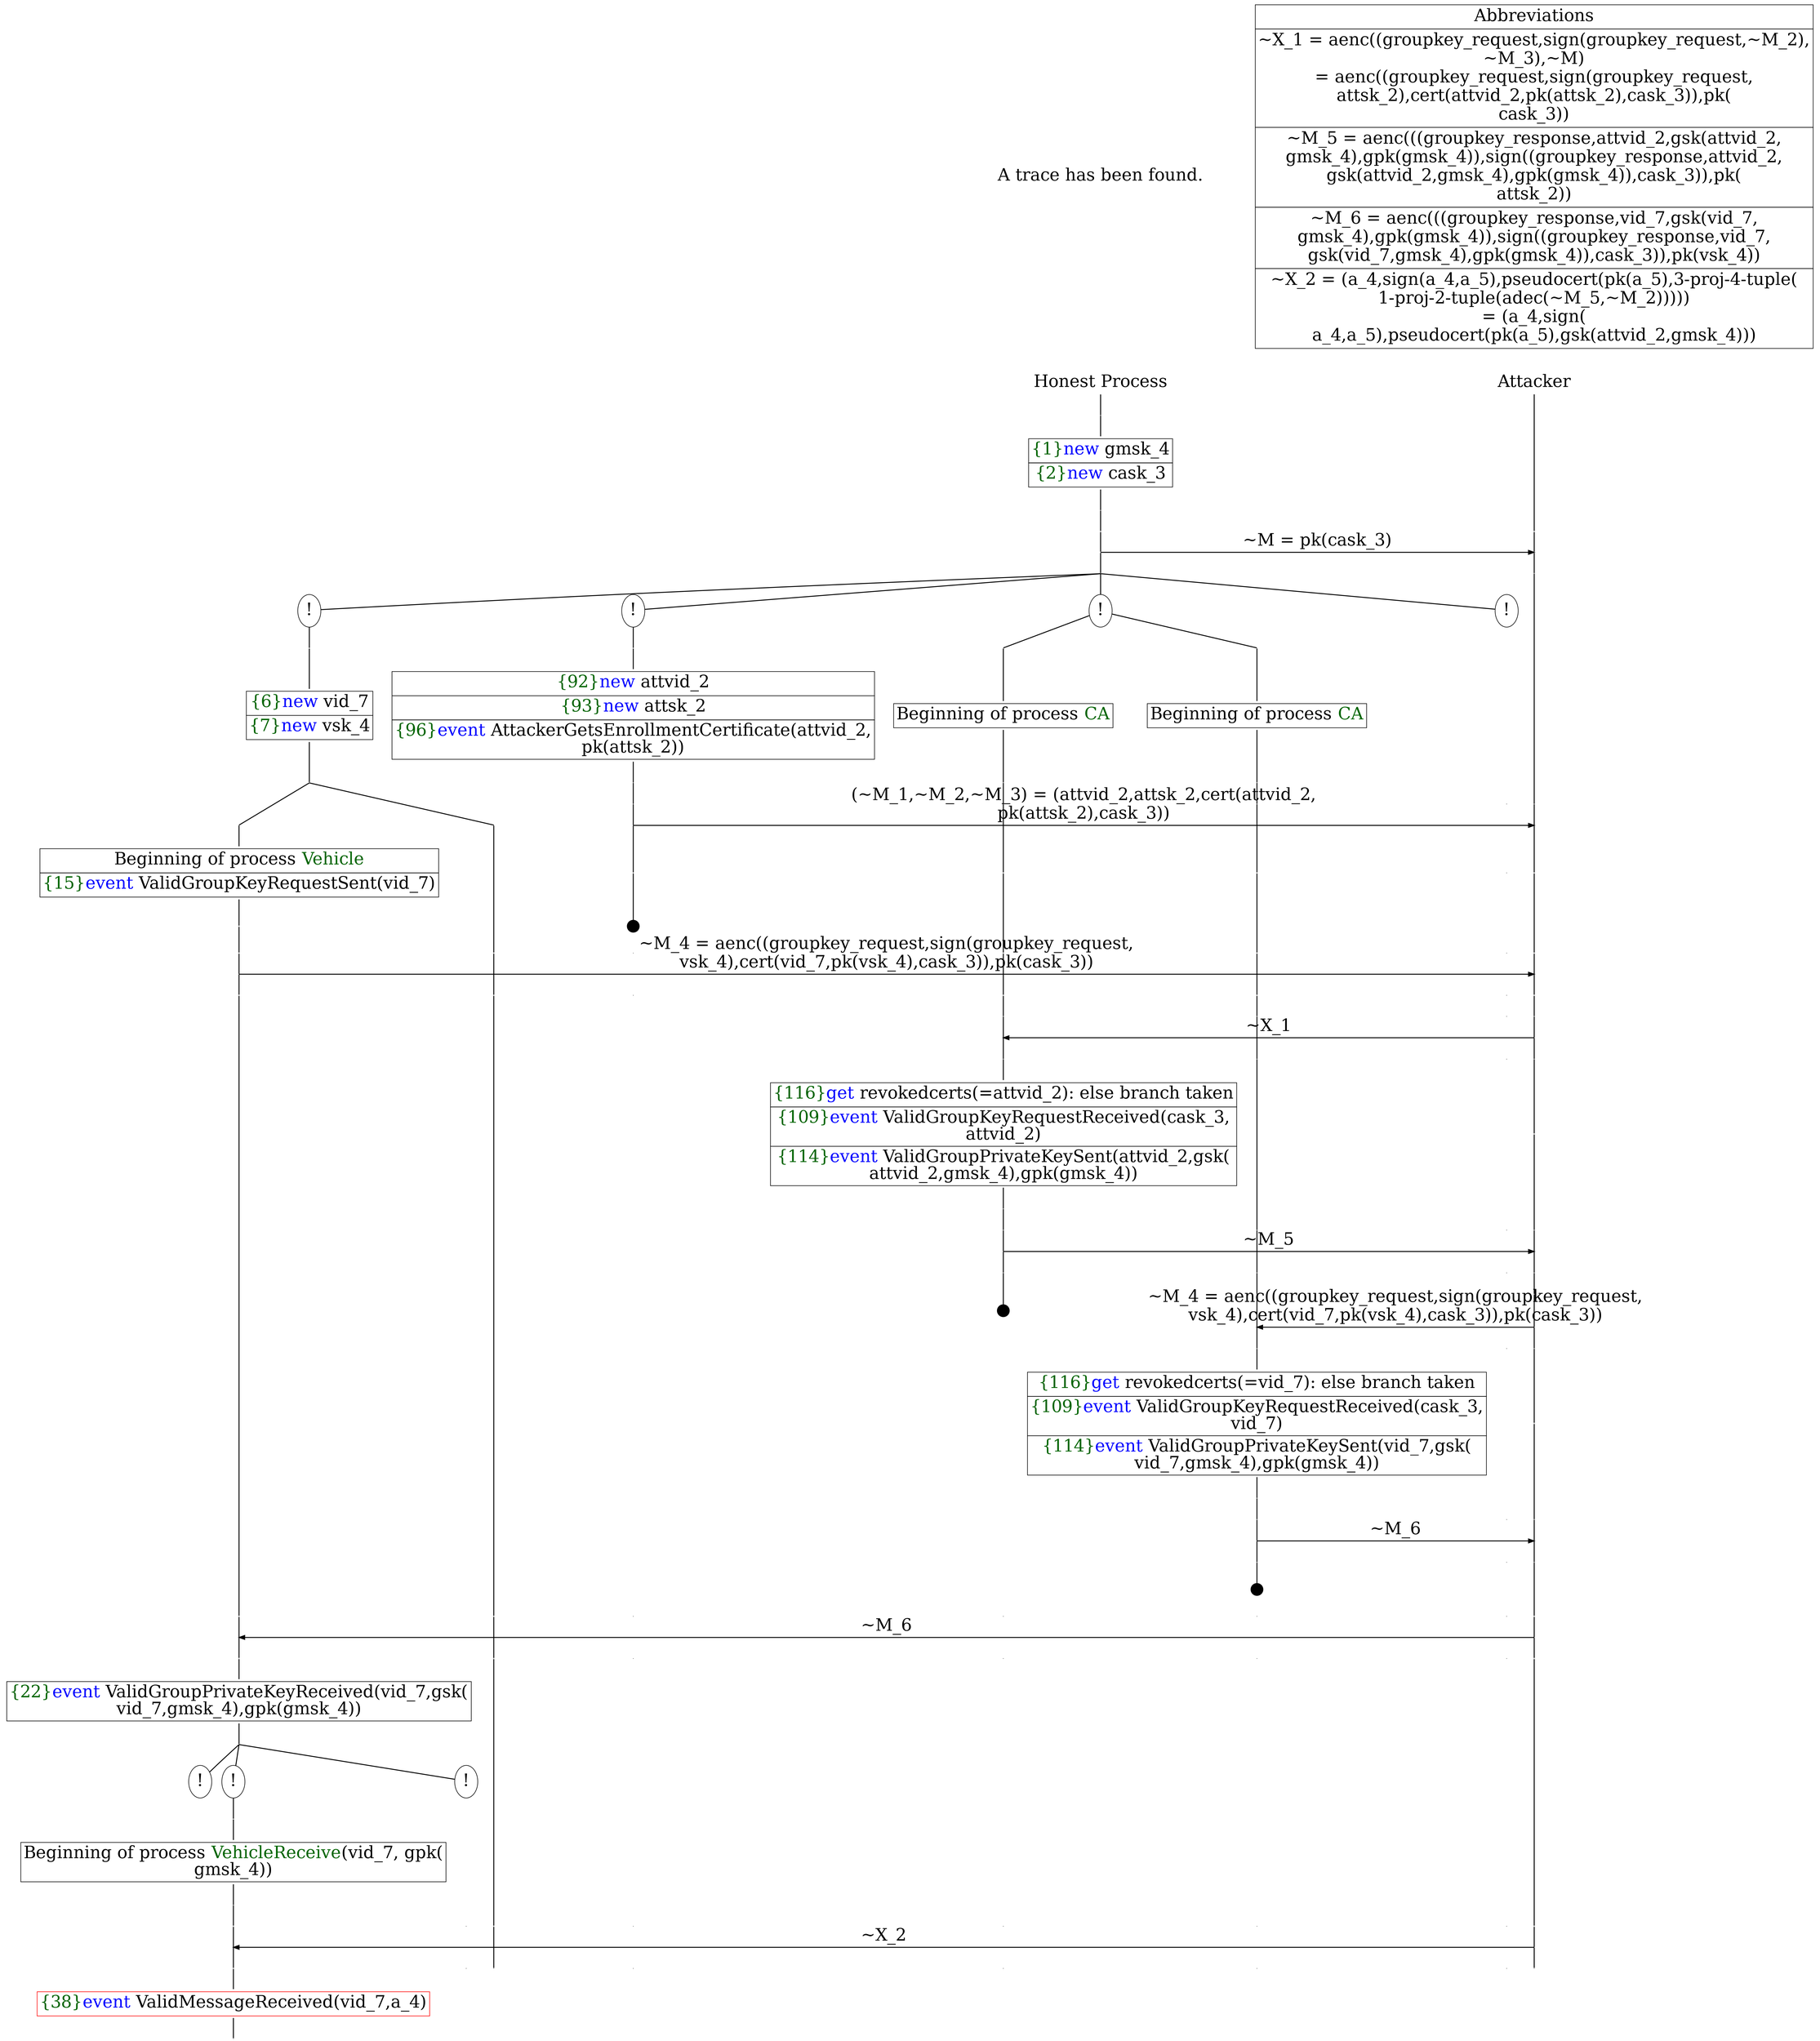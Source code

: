 digraph {
graph [ordering = out]
edge [arrowhead = none, penwidth = 1.6, fontsize = 30]
node [shape = point, width = 0, height = 0, fontsize = 30]
Trace [label = <A trace has been found.<br/>
>, shape = plaintext]
P0__0 [label = "Honest Process", shape = plaintext]
P__0 [label = "Attacker", shape = plaintext]
Trace -> P0__0 [label = "", style = invisible, weight = 100]{rank = same; P0__0 P__0}
P0__0 -> P0__1 [label = <>, weight = 100]
P0__1 -> P0__2 [label = <>, weight = 100]
P0__2 [shape = plaintext, label = <<TABLE BORDER="0" CELLBORDER="1" CELLSPACING="0" CELLPADDING="4"> <TR><TD><FONT COLOR="darkgreen">{1}</FONT><FONT COLOR="blue">new </FONT>gmsk_4</TD></TR><TR><TD><FONT COLOR="darkgreen">{2}</FONT><FONT COLOR="blue">new </FONT>cask_3</TD></TR></TABLE>>]
P0__2 -> P0__3 [label = <>, weight = 100]
P0__3 -> P0__4 [label = <>, weight = 100]
P__0 -> P__1 [label = <>, weight = 100]
{rank = same; P__1 P0__4}
P0__4 -> P0__5 [label = <>, weight = 100]
P__1 -> P__2 [label = <>, weight = 100]
{rank = same; P__2 P0__5}
P0__5 -> P__2 [label = <~M = pk(cask_3)>, arrowhead = normal]
P0__5 -> P0__6 [label = <>, weight = 100]
P__2 -> P__3 [label = <>, weight = 100]
{rank = same; P__3 P0__6}
/*RPar */
P0__6 -> P0_3__6 [label = <>]
P0__6 -> P0_2__6 [label = <>]
P0__6 -> P0_1__6 [label = <>]
P0__6 -> P0_0__6 [label = <>]
P0__6 [label = "", fixedsize = false, width = 0, height = 0, shape = none]
{rank = same; P0_0__6 P0_1__6 P0_2__6 P0_3__6}
P0_0__6 [label = "!", shape = ellipse]
P0_1__6 [label = "!", shape = ellipse]
{rank = same; P0_1_1__6 P0_1_0__6}
P0_1_1__6 [label = "", fixedsize = false, width = 0, height = 0, shape = none]
P0_1__6 -> P0_1_1__6 [label = <>]
P0_1_0__6 [label = "", fixedsize = false, width = 0, height = 0, shape = none]
P0_1__6 -> P0_1_0__6 [label = <>]
P0_1_0__6 -> P0_1_0__7 [label = <>, weight = 100]
P0_1_0__7 [shape = plaintext, label = <<TABLE BORDER="0" CELLBORDER="1" CELLSPACING="0" CELLPADDING="4"> <TR><TD>Beginning of process <FONT COLOR="darkgreen">CA</FONT></TD></TR></TABLE>>]
P0_1_0__7 -> P0_1_0__8 [label = <>, weight = 100]
P0_1_1__6 -> P0_1_1__7 [label = <>, weight = 100]
P0_1_1__7 [shape = plaintext, label = <<TABLE BORDER="0" CELLBORDER="1" CELLSPACING="0" CELLPADDING="4"> <TR><TD>Beginning of process <FONT COLOR="darkgreen">CA</FONT></TD></TR></TABLE>>]
P0_1_1__7 -> P0_1_1__8 [label = <>, weight = 100]
P0_2__6 [label = "!", shape = ellipse]
P0_2_0__6 [label = "", fixedsize = false, width = 0, height = 0, shape = none]
P0_2__6 -> P0_2_0__6 [label = <>, weight = 100]
P0_2_0__6 -> P0_2_0__7 [label = <>, weight = 100]
P0_2_0__7 [shape = plaintext, label = <<TABLE BORDER="0" CELLBORDER="1" CELLSPACING="0" CELLPADDING="4"> <TR><TD><FONT COLOR="darkgreen">{92}</FONT><FONT COLOR="blue">new </FONT>attvid_2</TD></TR><TR><TD><FONT COLOR="darkgreen">{93}</FONT><FONT COLOR="blue">new </FONT>attsk_2</TD></TR><TR><TD><FONT COLOR="darkgreen">{96}</FONT><FONT COLOR="blue">event</FONT> AttackerGetsEnrollmentCertificate(attvid_2,<br/>
pk(attsk_2))</TD></TR></TABLE>>]
P0_2_0__7 -> P0_2_0__8 [label = <>, weight = 100]
P0_2_0__8 -> P0_2_0__9 [label = <>, weight = 100]
P0_1_1__8 -> P0_1_1__9 [label = <>, weight = 100]
P0_1_0__8 -> P0_1_0__9 [label = <>, weight = 100]
P0_0__7 [label = "", style = invisible]
P0_0__6 -> P0_0__7 [label = <>, weight = 100, style = invisible]
P__3 -> P__4 [label = <>, weight = 100]
{rank = same; P__4 P0_0__7 P0_1_0__9 P0_1_1__9 P0_2_0__9}
P0_2_0__9 -> P0_2_0__10 [label = <>, weight = 100]
P__4 -> P__5 [label = <>, weight = 100]
{rank = same; P__5 P0_2_0__10}
P0_2_0__10 -> P__5 [label = <(~M_1,~M_2,~M_3) = (attvid_2,attsk_2,cert(attvid_2,<br/>
pk(attsk_2),cask_3))>, arrowhead = normal]
P0_2_0__10 -> P0_2_0__11 [label = <>, weight = 100]
P0_1_1__9 -> P0_1_1__10 [label = <>, weight = 100]
P0_1_0__9 -> P0_1_0__10 [label = <>, weight = 100]
P0_0__8 [label = "", style = invisible]
P0_0__7 -> P0_0__8 [label = <>, weight = 100, style = invisible]
P__5 -> P__6 [label = <>, weight = 100]
{rank = same; P__6 P0_0__8 P0_1_0__10 P0_1_1__10 P0_2_0__11}
P0_2_0__12 [label = "", width = 0.3, height = 0.3]
P0_2_0__11 -> P0_2_0__12 [label = <>, weight = 100]
P0_3__6 [label = "!", shape = ellipse]
P0_3_0__6 [label = "", fixedsize = false, width = 0, height = 0, shape = none]
P0_3__6 -> P0_3_0__6 [label = <>, weight = 100]
P0_3_0__6 -> P0_3_0__7 [label = <>, weight = 100]
P0_3_0__7 [shape = plaintext, label = <<TABLE BORDER="0" CELLBORDER="1" CELLSPACING="0" CELLPADDING="4"> <TR><TD><FONT COLOR="darkgreen">{6}</FONT><FONT COLOR="blue">new </FONT>vid_7</TD></TR><TR><TD><FONT COLOR="darkgreen">{7}</FONT><FONT COLOR="blue">new </FONT>vsk_4</TD></TR></TABLE>>]
P0_3_0__7 -> P0_3_0__8 [label = <>, weight = 100]
/*RPar */
P0_3_0__8 -> P0_3_0_1__8 [label = <>]
P0_3_0__8 -> P0_3_0_0__8 [label = <>]
P0_3_0__8 [label = "", fixedsize = false, width = 0, height = 0, shape = none]
{rank = same; P0_3_0_0__8 P0_3_0_1__8}
P0_3_0_1__8 -> P0_3_0_1__9 [label = <>, weight = 100]
P0_3_0_1__9 [shape = plaintext, label = <<TABLE BORDER="0" CELLBORDER="1" CELLSPACING="0" CELLPADDING="4"> <TR><TD>Beginning of process <FONT COLOR="darkgreen">Vehicle</FONT></TD></TR><TR><TD><FONT COLOR="darkgreen">{15}</FONT><FONT COLOR="blue">event</FONT> ValidGroupKeyRequestSent(vid_7)</TD></TR></TABLE>>]
P0_3_0_1__9 -> P0_3_0_1__10 [label = <>, weight = 100]
P0_3_0_1__10 -> P0_3_0_1__11 [label = <>, weight = 100]
P0_3_0_0__8 -> P0_3_0_0__9 [label = <>, weight = 100]
P0_2_0__13 [label = "", style = invisible]
P0_2_0__12 -> P0_2_0__13 [label = <>, weight = 100, style = invisible]
P0_1_1__10 -> P0_1_1__11 [label = <>, weight = 100]
P0_1_0__10 -> P0_1_0__11 [label = <>, weight = 100]
P0_0__9 [label = "", style = invisible]
P0_0__8 -> P0_0__9 [label = <>, weight = 100, style = invisible]
P__6 -> P__7 [label = <>, weight = 100]
{rank = same; P__7 P0_0__9 P0_1_0__11 P0_1_1__11 P0_2_0__13 P0_3_0_0__9 P0_3_0_1__11}
P0_3_0_1__11 -> P0_3_0_1__12 [label = <>, weight = 100]
P__7 -> P__8 [label = <>, weight = 100]
{rank = same; P__8 P0_3_0_1__12}
P0_3_0_1__12 -> P__8 [label = <~M_4 = aenc((groupkey_request,sign(groupkey_request,<br/>
vsk_4),cert(vid_7,pk(vsk_4),cask_3)),pk(cask_3))>, arrowhead = normal]
P0_3_0_1__12 -> P0_3_0_1__13 [label = <>, weight = 100]
P0_3_0_0__9 -> P0_3_0_0__10 [label = <>, weight = 100]
P0_2_0__14 [label = "", style = invisible]
P0_2_0__13 -> P0_2_0__14 [label = <>, weight = 100, style = invisible]
P0_1_1__11 -> P0_1_1__12 [label = <>, weight = 100]
P0_1_0__11 -> P0_1_0__12 [label = <>, weight = 100]
P0_0__10 [label = "", style = invisible]
P0_0__9 -> P0_0__10 [label = <>, weight = 100, style = invisible]
P__8 -> P__9 [label = <>, weight = 100]
{rank = same; P__9 P0_0__10 P0_1_0__12 P0_1_1__12 P0_2_0__14 P0_3_0_0__10 P0_3_0_1__13}
P0_1_1__12 -> P0_1_1__13 [label = <>, weight = 100]
P0_1_0__12 -> P0_1_0__13 [label = <>, weight = 100]
P0_0__11 [label = "", style = invisible]
P0_0__10 -> P0_0__11 [label = <>, weight = 100, style = invisible]
P__9 -> P__10 [label = <>, weight = 100]
{rank = same; P__10 P0_0__11 P0_1_0__13 P0_1_1__13}
P0_1_1__13 -> P0_1_1__14 [label = <>, weight = 100]
P__10 -> P__11 [label = <>, weight = 100]
{rank = same; P__11 P0_1_1__14}
P0_1_1__14 -> P__11 [label = <~X_1>, dir = back, arrowhead = normal]
P0_1_1__14 -> P0_1_1__15 [label = <>, weight = 100]
P0_1_0__13 -> P0_1_0__14 [label = <>, weight = 100]
P0_0__12 [label = "", style = invisible]
P0_0__11 -> P0_0__12 [label = <>, weight = 100, style = invisible]
P__11 -> P__12 [label = <>, weight = 100]
{rank = same; P__12 P0_0__12 P0_1_0__14 P0_1_1__15}
P0_1_1__15 -> P0_1_1__16 [label = <>, weight = 100]
P0_1_1__16 [shape = plaintext, label = <<TABLE BORDER="0" CELLBORDER="1" CELLSPACING="0" CELLPADDING="4"> <TR><TD><FONT COLOR="darkgreen">{116}</FONT><FONT COLOR="blue">get</FONT> revokedcerts(=attvid_2): else branch taken<br/>
</TD></TR><TR><TD><FONT COLOR="darkgreen">{109}</FONT><FONT COLOR="blue">event</FONT> ValidGroupKeyRequestReceived(cask_3,<br/>
attvid_2)</TD></TR><TR><TD><FONT COLOR="darkgreen">{114}</FONT><FONT COLOR="blue">event</FONT> ValidGroupPrivateKeySent(attvid_2,gsk(<br/>
attvid_2,gmsk_4),gpk(gmsk_4))</TD></TR></TABLE>>]
P0_1_1__16 -> P0_1_1__17 [label = <>, weight = 100]
P__12 -> P__13 [label = <>, weight = 100]
{rank = same; P__13 P0_1_1__16}
P0_1_1__17 -> P0_1_1__18 [label = <>, weight = 100]
P0_1_0__14 -> P0_1_0__15 [label = <>, weight = 100]
P0_0__13 [label = "", style = invisible]
P0_0__12 -> P0_0__13 [label = <>, weight = 100, style = invisible]
P__13 -> P__14 [label = <>, weight = 100]
{rank = same; P__14 P0_0__13 P0_1_0__15 P0_1_1__18}
P0_1_1__18 -> P0_1_1__19 [label = <>, weight = 100]
P__14 -> P__15 [label = <>, weight = 100]
{rank = same; P__15 P0_1_1__19}
P0_1_1__19 -> P__15 [label = <~M_5>, arrowhead = normal]
P0_1_1__19 -> P0_1_1__20 [label = <>, weight = 100]
P0_1_0__15 -> P0_1_0__16 [label = <>, weight = 100]
P0_0__14 [label = "", style = invisible]
P0_0__13 -> P0_0__14 [label = <>, weight = 100, style = invisible]
P__15 -> P__16 [label = <>, weight = 100]
{rank = same; P__16 P0_0__14 P0_1_0__16 P0_1_1__20}
P0_1_1__21 [label = "", width = 0.3, height = 0.3]
P0_1_1__20 -> P0_1_1__21 [label = <>, weight = 100]
P0_1_0__16 -> P0_1_0__17 [label = <>, weight = 100]
P0_0__15 [label = "", style = invisible]
P0_0__14 -> P0_0__15 [label = <>, weight = 100, style = invisible]
P__16 -> P__17 [label = <>, weight = 100]
{rank = same; P__17 P0_0__15 P0_1_0__17}
P0_1_0__17 -> P0_1_0__18 [label = <>, weight = 100]
P__17 -> P__18 [label = <>, weight = 100]
{rank = same; P__18 P0_1_0__18}
P0_1_0__18 -> P__18 [label = <~M_4 = aenc((groupkey_request,sign(groupkey_request,<br/>
vsk_4),cert(vid_7,pk(vsk_4),cask_3)),pk(cask_3))>, dir = back, arrowhead = normal]
P0_1_0__18 -> P0_1_0__19 [label = <>, weight = 100]
P0_0__16 [label = "", style = invisible]
P0_0__15 -> P0_0__16 [label = <>, weight = 100, style = invisible]
P__18 -> P__19 [label = <>, weight = 100]
{rank = same; P__19 P0_0__16 P0_1_0__19}
P0_1_0__19 -> P0_1_0__20 [label = <>, weight = 100]
P0_1_0__20 [shape = plaintext, label = <<TABLE BORDER="0" CELLBORDER="1" CELLSPACING="0" CELLPADDING="4"> <TR><TD><FONT COLOR="darkgreen">{116}</FONT><FONT COLOR="blue">get</FONT> revokedcerts(=vid_7): else branch taken<br/>
</TD></TR><TR><TD><FONT COLOR="darkgreen">{109}</FONT><FONT COLOR="blue">event</FONT> ValidGroupKeyRequestReceived(cask_3,<br/>
vid_7)</TD></TR><TR><TD><FONT COLOR="darkgreen">{114}</FONT><FONT COLOR="blue">event</FONT> ValidGroupPrivateKeySent(vid_7,gsk(<br/>
vid_7,gmsk_4),gpk(gmsk_4))</TD></TR></TABLE>>]
P0_1_0__20 -> P0_1_0__21 [label = <>, weight = 100]
P__19 -> P__20 [label = <>, weight = 100]
{rank = same; P__20 P0_1_0__20}
P0_1_0__21 -> P0_1_0__22 [label = <>, weight = 100]
P0_0__17 [label = "", style = invisible]
P0_0__16 -> P0_0__17 [label = <>, weight = 100, style = invisible]
P__20 -> P__21 [label = <>, weight = 100]
{rank = same; P__21 P0_0__17 P0_1_0__22}
P0_1_0__22 -> P0_1_0__23 [label = <>, weight = 100]
P__21 -> P__22 [label = <>, weight = 100]
{rank = same; P__22 P0_1_0__23}
P0_1_0__23 -> P__22 [label = <~M_6>, arrowhead = normal]
P0_1_0__23 -> P0_1_0__24 [label = <>, weight = 100]
P0_0__18 [label = "", style = invisible]
P0_0__17 -> P0_0__18 [label = <>, weight = 100, style = invisible]
P__22 -> P__23 [label = <>, weight = 100]
{rank = same; P__23 P0_0__18 P0_1_0__24}
P0_1_0__25 [label = "", width = 0.3, height = 0.3]
P0_1_0__24 -> P0_1_0__25 [label = <>, weight = 100]
P0_3_0_1__13 -> P0_3_0_1__14 [label = <>, weight = 100]
P0_3_0_0__10 -> P0_3_0_0__11 [label = <>, weight = 100]
P0_2_0__15 [label = "", style = invisible]
P0_2_0__14 -> P0_2_0__15 [label = <>, weight = 100, style = invisible]
P0_1_1__22 [label = "", style = invisible]
P0_1_1__21 -> P0_1_1__22 [label = <>, weight = 100, style = invisible]
P0_1_0__26 [label = "", style = invisible]
P0_1_0__25 -> P0_1_0__26 [label = <>, weight = 100, style = invisible]
P0_0__19 [label = "", style = invisible]
P0_0__18 -> P0_0__19 [label = <>, weight = 100, style = invisible]
P__23 -> P__24 [label = <>, weight = 100]
{rank = same; P__24 P0_0__19 P0_1_0__26 P0_1_1__22 P0_2_0__15 P0_3_0_0__11 P0_3_0_1__14}
P0_3_0_1__14 -> P0_3_0_1__15 [label = <>, weight = 100]
P__24 -> P__25 [label = <>, weight = 100]
{rank = same; P__25 P0_3_0_1__15}
P0_3_0_1__15 -> P__25 [label = <~M_6>, dir = back, arrowhead = normal]
P0_3_0_1__15 -> P0_3_0_1__16 [label = <>, weight = 100]
P0_3_0_0__11 -> P0_3_0_0__12 [label = <>, weight = 100]
P0_2_0__16 [label = "", style = invisible]
P0_2_0__15 -> P0_2_0__16 [label = <>, weight = 100, style = invisible]
P0_1_1__23 [label = "", style = invisible]
P0_1_1__22 -> P0_1_1__23 [label = <>, weight = 100, style = invisible]
P0_1_0__27 [label = "", style = invisible]
P0_1_0__26 -> P0_1_0__27 [label = <>, weight = 100, style = invisible]
P0_0__20 [label = "", style = invisible]
P0_0__19 -> P0_0__20 [label = <>, weight = 100, style = invisible]
P__25 -> P__26 [label = <>, weight = 100]
{rank = same; P__26 P0_0__20 P0_1_0__27 P0_1_1__23 P0_2_0__16 P0_3_0_0__12 P0_3_0_1__16}
P0_3_0_1__16 -> P0_3_0_1__17 [label = <>, weight = 100]
P0_3_0_1__17 [shape = plaintext, label = <<TABLE BORDER="0" CELLBORDER="1" CELLSPACING="0" CELLPADDING="4"> <TR><TD><FONT COLOR="darkgreen">{22}</FONT><FONT COLOR="blue">event</FONT> ValidGroupPrivateKeyReceived(vid_7,gsk(<br/>
vid_7,gmsk_4),gpk(gmsk_4))</TD></TR></TABLE>>]
P0_3_0_1__17 -> P0_3_0_1__18 [label = <>, weight = 100]
/*RPar */
P0_3_0_1__18 -> P0_3_0_1_2__18 [label = <>]
P0_3_0_1__18 -> P0_3_0_1_1__18 [label = <>]
P0_3_0_1__18 -> P0_3_0_1_0__18 [label = <>]
P0_3_0_1__18 [label = "", fixedsize = false, width = 0, height = 0, shape = none]
{rank = same; P0_3_0_1_0__18 P0_3_0_1_1__18 P0_3_0_1_2__18}
P0_3_0_1_0__18 [label = "!", shape = ellipse]
P0_3_0_1_1__18 [label = "!", shape = ellipse]
P0_3_0_1_1_0__18 [label = "", fixedsize = false, width = 0, height = 0, shape = none]
P0_3_0_1_1__18 -> P0_3_0_1_1_0__18 [label = <>, weight = 100]
P0_3_0_1_1_0__18 -> P0_3_0_1_1_0__19 [label = <>, weight = 100]
P0_3_0_1_1_0__19 [shape = plaintext, label = <<TABLE BORDER="0" CELLBORDER="1" CELLSPACING="0" CELLPADDING="4"> <TR><TD>Beginning of process <FONT COLOR="darkgreen">VehicleReceive</FONT>(vid_7, gpk(<br/>
gmsk_4))</TD></TR></TABLE>>]
P0_3_0_1_1_0__19 -> P0_3_0_1_1_0__20 [label = <>, weight = 100]
P0_3_0_1_2__18 [label = "!", shape = ellipse]
P0_3_0_1_1_0__20 -> P0_3_0_1_1_0__21 [label = <>, weight = 100]
P0_3_0_1_0__19 [label = "", style = invisible]
P0_3_0_1_0__18 -> P0_3_0_1_0__19 [label = <>, weight = 100, style = invisible]
P0_3_0_0__12 -> P0_3_0_0__13 [label = <>, weight = 100]
P0_2_0__17 [label = "", style = invisible]
P0_2_0__16 -> P0_2_0__17 [label = <>, weight = 100, style = invisible]
P0_1_1__24 [label = "", style = invisible]
P0_1_1__23 -> P0_1_1__24 [label = <>, weight = 100, style = invisible]
P0_1_0__28 [label = "", style = invisible]
P0_1_0__27 -> P0_1_0__28 [label = <>, weight = 100, style = invisible]
P0_0__21 [label = "", style = invisible]
P0_0__20 -> P0_0__21 [label = <>, weight = 100, style = invisible]
P__26 -> P__27 [label = <>, weight = 100]
{rank = same; P__27 P0_0__21 P0_1_0__28 P0_1_1__24 P0_2_0__17 P0_3_0_0__13 P0_3_0_1_0__19 P0_3_0_1_1_0__21}
P0_3_0_1_1_0__21 -> P0_3_0_1_1_0__22 [label = <>, weight = 100]
P__27 -> P__28 [label = <>, weight = 100]
{rank = same; P__28 P0_3_0_1_1_0__22}
P0_3_0_1_1_0__22 -> P__28 [label = <~X_2>, dir = back, arrowhead = normal]
P0_3_0_1_1_0__22 -> P0_3_0_1_1_0__23 [label = <>, weight = 100]
P0_3_0_1_0__20 [label = "", style = invisible]
P0_3_0_1_0__19 -> P0_3_0_1_0__20 [label = <>, weight = 100, style = invisible]
P0_3_0_0__13 -> P0_3_0_0__14 [label = <>, weight = 100]
P0_2_0__18 [label = "", style = invisible]
P0_2_0__17 -> P0_2_0__18 [label = <>, weight = 100, style = invisible]
P0_1_1__25 [label = "", style = invisible]
P0_1_1__24 -> P0_1_1__25 [label = <>, weight = 100, style = invisible]
P0_1_0__29 [label = "", style = invisible]
P0_1_0__28 -> P0_1_0__29 [label = <>, weight = 100, style = invisible]
P0_0__22 [label = "", style = invisible]
P0_0__21 -> P0_0__22 [label = <>, weight = 100, style = invisible]
P__28 -> P__29 [label = <>, weight = 100]
{rank = same; P__29 P0_0__22 P0_1_0__29 P0_1_1__25 P0_2_0__18 P0_3_0_0__14 P0_3_0_1_0__20 P0_3_0_1_1_0__23}
P0_3_0_1_1_0__23 -> P0_3_0_1_1_0__24 [label = <>, weight = 100]
P0_3_0_1_1_0__24 [color = red, shape = plaintext, label = <<TABLE BORDER="0" CELLBORDER="1" CELLSPACING="0" CELLPADDING="4"> <TR><TD><FONT COLOR="darkgreen">{38}</FONT><FONT COLOR="blue">event</FONT> ValidMessageReceived(vid_7,a_4)</TD></TR></TABLE>>]
P0_3_0_1_1_0__24 -> P0_3_0_1_1_0__25 [label = <>, weight = 100]
Abbrev [shape = plaintext, label = <<TABLE BORDER="0" CELLBORDER="1" CELLSPACING="0" CELLPADDING="4"><TR> <TD> Abbreviations </TD></TR><TR><TD>~X_1 = aenc((groupkey_request,sign(groupkey_request,~M_2),<br/>
~M_3),~M)<br/>
= aenc((groupkey_request,sign(groupkey_request,<br/>
attsk_2),cert(attvid_2,pk(attsk_2),cask_3)),pk(<br/>
cask_3))</TD></TR><TR><TD>~M_5 = aenc(((groupkey_response,attvid_2,gsk(attvid_2,<br/>
gmsk_4),gpk(gmsk_4)),sign((groupkey_response,attvid_2,<br/>
gsk(attvid_2,gmsk_4),gpk(gmsk_4)),cask_3)),pk(<br/>
attsk_2))</TD></TR><TR><TD>~M_6 = aenc(((groupkey_response,vid_7,gsk(vid_7,<br/>
gmsk_4),gpk(gmsk_4)),sign((groupkey_response,vid_7,<br/>
gsk(vid_7,gmsk_4),gpk(gmsk_4)),cask_3)),pk(vsk_4))</TD></TR><TR><TD>~X_2 = (a_4,sign(a_4,a_5),pseudocert(pk(a_5),3-proj-4-tuple(<br/>
1-proj-2-tuple(adec(~M_5,~M_2)))))<br/>
= (a_4,sign(<br/>
a_4,a_5),pseudocert(pk(a_5),gsk(attvid_2,gmsk_4)))</TD></TR></TABLE>>]Abbrev -> P__0 [style = invisible, weight =100]}